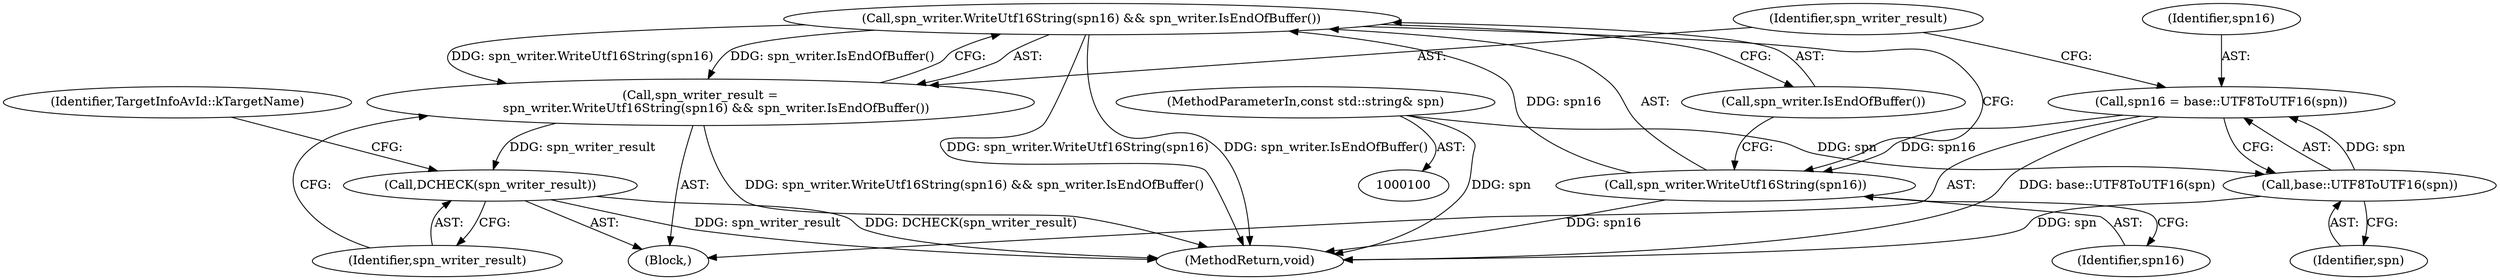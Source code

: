 digraph "0_Chrome_9cfe470d793da6e09b966d435c8fa2ba1625d5fe_2@API" {
"1000217" [label="(Call,spn_writer.WriteUtf16String(spn16) && spn_writer.IsEndOfBuffer())"];
"1000218" [label="(Call,spn_writer.WriteUtf16String(spn16))"];
"1000209" [label="(Call,spn16 = base::UTF8ToUTF16(spn))"];
"1000211" [label="(Call,base::UTF8ToUTF16(spn))"];
"1000104" [label="(MethodParameterIn,const std::string& spn)"];
"1000215" [label="(Call,spn_writer_result =\n        spn_writer.WriteUtf16String(spn16) && spn_writer.IsEndOfBuffer())"];
"1000221" [label="(Call,DCHECK(spn_writer_result))"];
"1000218" [label="(Call,spn_writer.WriteUtf16String(spn16))"];
"1000211" [label="(Call,base::UTF8ToUTF16(spn))"];
"1000209" [label="(Call,spn16 = base::UTF8ToUTF16(spn))"];
"1000216" [label="(Identifier,spn_writer_result)"];
"1000210" [label="(Identifier,spn16)"];
"1000212" [label="(Identifier,spn)"];
"1000220" [label="(Call,spn_writer.IsEndOfBuffer())"];
"1000224" [label="(Identifier,TargetInfoAvId::kTargetName)"];
"1000219" [label="(Identifier,spn16)"];
"1000104" [label="(MethodParameterIn,const std::string& spn)"];
"1000215" [label="(Call,spn_writer_result =\n        spn_writer.WriteUtf16String(spn16) && spn_writer.IsEndOfBuffer())"];
"1000222" [label="(Identifier,spn_writer_result)"];
"1000217" [label="(Call,spn_writer.WriteUtf16String(spn16) && spn_writer.IsEndOfBuffer())"];
"1000191" [label="(Block,)"];
"1000221" [label="(Call,DCHECK(spn_writer_result))"];
"1000242" [label="(MethodReturn,void)"];
"1000217" -> "1000215"  [label="AST: "];
"1000217" -> "1000218"  [label="CFG: "];
"1000217" -> "1000220"  [label="CFG: "];
"1000218" -> "1000217"  [label="AST: "];
"1000220" -> "1000217"  [label="AST: "];
"1000215" -> "1000217"  [label="CFG: "];
"1000217" -> "1000242"  [label="DDG: spn_writer.WriteUtf16String(spn16)"];
"1000217" -> "1000242"  [label="DDG: spn_writer.IsEndOfBuffer()"];
"1000217" -> "1000215"  [label="DDG: spn_writer.WriteUtf16String(spn16)"];
"1000217" -> "1000215"  [label="DDG: spn_writer.IsEndOfBuffer()"];
"1000218" -> "1000217"  [label="DDG: spn16"];
"1000218" -> "1000219"  [label="CFG: "];
"1000219" -> "1000218"  [label="AST: "];
"1000220" -> "1000218"  [label="CFG: "];
"1000218" -> "1000242"  [label="DDG: spn16"];
"1000209" -> "1000218"  [label="DDG: spn16"];
"1000209" -> "1000191"  [label="AST: "];
"1000209" -> "1000211"  [label="CFG: "];
"1000210" -> "1000209"  [label="AST: "];
"1000211" -> "1000209"  [label="AST: "];
"1000216" -> "1000209"  [label="CFG: "];
"1000209" -> "1000242"  [label="DDG: base::UTF8ToUTF16(spn)"];
"1000211" -> "1000209"  [label="DDG: spn"];
"1000211" -> "1000212"  [label="CFG: "];
"1000212" -> "1000211"  [label="AST: "];
"1000211" -> "1000242"  [label="DDG: spn"];
"1000104" -> "1000211"  [label="DDG: spn"];
"1000104" -> "1000100"  [label="AST: "];
"1000104" -> "1000242"  [label="DDG: spn"];
"1000215" -> "1000191"  [label="AST: "];
"1000216" -> "1000215"  [label="AST: "];
"1000222" -> "1000215"  [label="CFG: "];
"1000215" -> "1000242"  [label="DDG: spn_writer.WriteUtf16String(spn16) && spn_writer.IsEndOfBuffer()"];
"1000215" -> "1000221"  [label="DDG: spn_writer_result"];
"1000221" -> "1000191"  [label="AST: "];
"1000221" -> "1000222"  [label="CFG: "];
"1000222" -> "1000221"  [label="AST: "];
"1000224" -> "1000221"  [label="CFG: "];
"1000221" -> "1000242"  [label="DDG: DCHECK(spn_writer_result)"];
"1000221" -> "1000242"  [label="DDG: spn_writer_result"];
}
